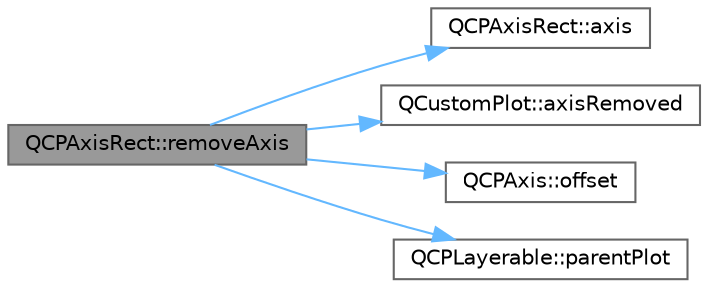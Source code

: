 digraph "QCPAxisRect::removeAxis"
{
 // LATEX_PDF_SIZE
  bgcolor="transparent";
  edge [fontname=Helvetica,fontsize=10,labelfontname=Helvetica,labelfontsize=10];
  node [fontname=Helvetica,fontsize=10,shape=box,height=0.2,width=0.4];
  rankdir="LR";
  Node1 [label="QCPAxisRect::removeAxis",height=0.2,width=0.4,color="gray40", fillcolor="grey60", style="filled", fontcolor="black",tooltip=" "];
  Node1 -> Node2 [color="steelblue1",style="solid"];
  Node2 [label="QCPAxisRect::axis",height=0.2,width=0.4,color="grey40", fillcolor="white", style="filled",URL="$class_q_c_p_axis_rect.html#a583ae4f6d78b601b732183f6cabecbe1",tooltip=" "];
  Node1 -> Node3 [color="steelblue1",style="solid"];
  Node3 [label="QCustomPlot::axisRemoved",height=0.2,width=0.4,color="grey40", fillcolor="white", style="filled",URL="$class_q_custom_plot.html#a8b46607021c463c94709d3504951cb47",tooltip=" "];
  Node1 -> Node4 [color="steelblue1",style="solid"];
  Node4 [label="QCPAxis::offset",height=0.2,width=0.4,color="grey40", fillcolor="white", style="filled",URL="$class_q_c_p_axis.html#aef66fa16353b4993b1cceabfb644a1a9",tooltip=" "];
  Node1 -> Node5 [color="steelblue1",style="solid"];
  Node5 [label="QCPLayerable::parentPlot",height=0.2,width=0.4,color="grey40", fillcolor="white", style="filled",URL="$class_q_c_p_layerable.html#a36ed5b292b90934b524a4e5866a3526c",tooltip=" "];
}
